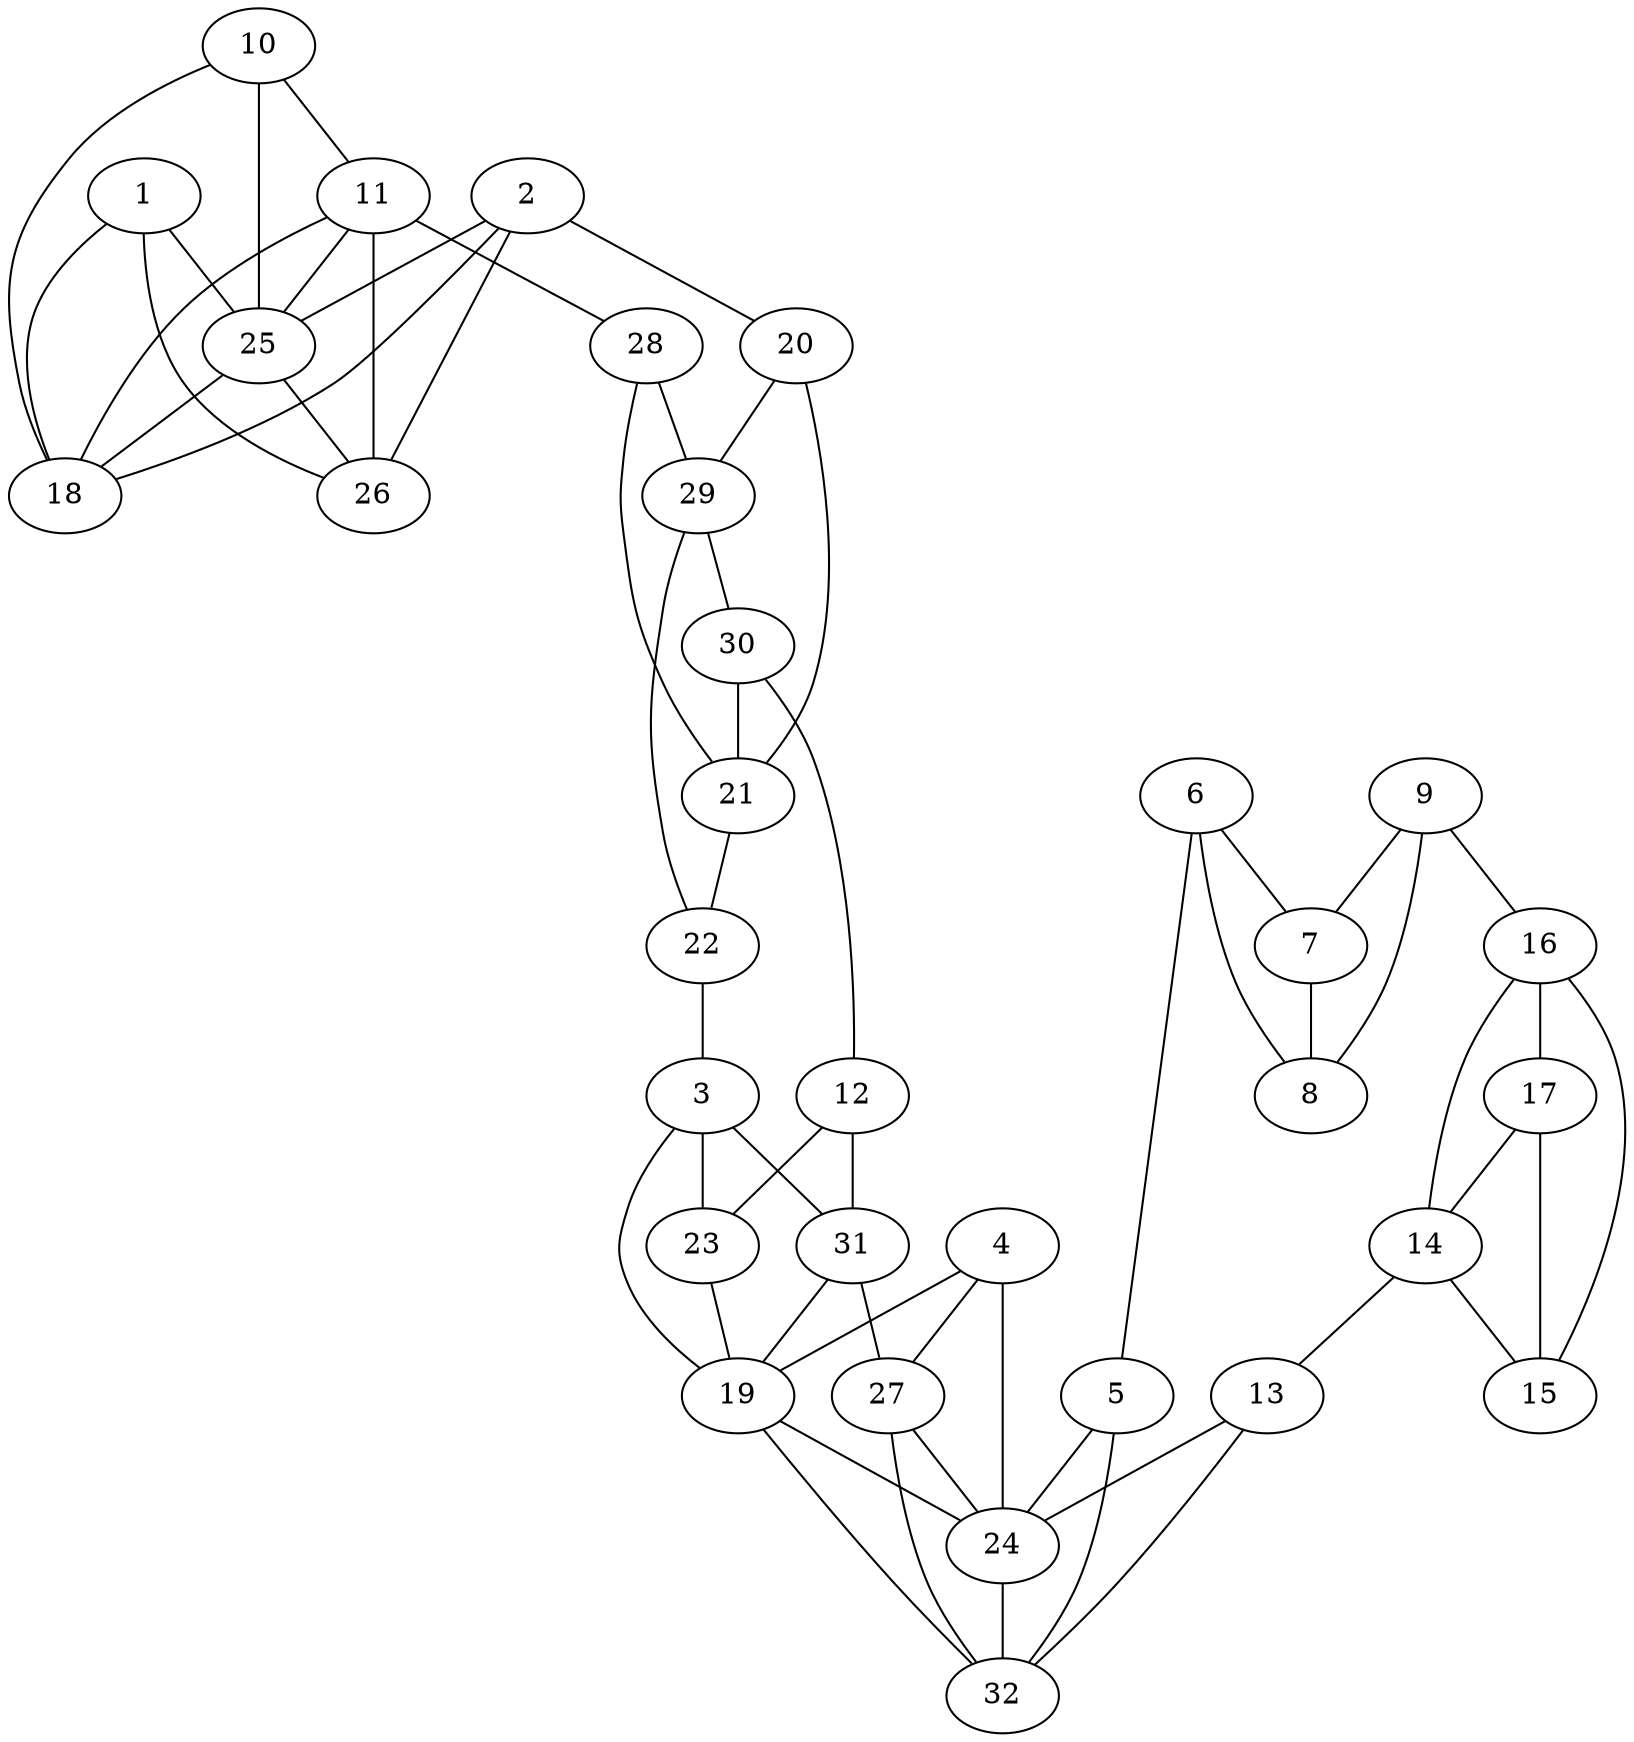 graph pdb1bsu {
	1	 [aaLength=15,
		sequence=RSDLINALYDENQKY,
		type=0];
	18	 [aaLength=3,
		sequence=IYP,
		type=1];
	1 -- 18	 [distance0="31.54789",
		frequency=1,
		type0=2];
	25	 [aaLength=3,
		sequence=IIS,
		type=1];
	1 -- 25	 [distance0="26.08197",
		frequency=1,
		type0=1];
	26	 [aaLength=4,
		sequence=IYPL,
		type=1];
	1 -- 26	 [distance0="31.54789",
		frequency=1,
		type0=3];
	2	 [aaLength=23,
		sequence=KVLSTIFELFSRPIINKIAEKHG,
		type=0];
	2 -- 18	 [distance0="12.42655",
		frequency=1,
		type0=1];
	20	 [aaLength=3,
		sequence=VEE,
		type=1];
	2 -- 20	 [distance0="2.0",
		frequency=1,
		type0=4];
	2 -- 25	 [distance0="17.76004",
		frequency=1,
		type0=3];
	2 -- 26	 [distance0="12.42655",
		frequency=1,
		type0=2];
	3	 [aaLength=3,
		sequence=DQY,
		type=0];
	23	 [aaLength=13,
		sequence=IAHWIIGYVYTRV,
		type=1];
	3 -- 23	 [distance0="27.63617",
		distance1="0.0",
		frequency=2,
		type0=1,
		type1=5];
	19	 [aaLength=3,
		sequence=YNI,
		type=1];
	3 -- 19	 [distance0="37.14509",
		frequency=1,
		type0=3];
	31	 [aaLength=13,
		sequence=IAHWIIGYVYTRV,
		type=1];
	3 -- 31	 [distance0="27.63617",
		frequency=1,
		type0=2];
	4	 [aaLength=3,
		sequence=NEL,
		type=0];
	4 -- 19	 [distance0="19.83052",
		frequency=1,
		type0=1];
	24	 [aaLength=10,
		sequence=KGVKVFLQDK,
		type=1];
	4 -- 24	 [distance0="22.00567",
		distance1="7.0",
		frequency=2,
		type0=3,
		type1=4];
	27	 [aaLength=3,
		sequence=YNI,
		type=1];
	4 -- 27	 [distance0="19.83052",
		frequency=1,
		type0=2];
	5	 [aaLength=4,
		sequence=WVIA,
		type=0];
	5 -- 24	 [distance0="25.81022",
		frequency=1,
		type0=1];
	32	 [aaLength=10,
		sequence=KGVKVFLQDK,
		type=1];
	5 -- 32	 [distance0="25.81022",
		frequency=1,
		type0=2];
	6	 [aaLength=6,
		sequence=KDFVEG,
		type=0];
	6 -- 5	 [distance0="26.61595",
		frequency=1,
		type0=2];
	7	 [aaLength=9,
		sequence=DEFLDYWRN,
		type=0];
	6 -- 7	 [distance0="23.60128",
		distance1="7.0",
		frequency=2,
		type0=1,
		type1=4];
	8	 [aaLength=6,
		sequence=QLRNDK,
		type=0];
	6 -- 8	 [distance0="33.72574",
		frequency=1,
		type0=3];
	7 -- 8	 [distance0="15.99215",
		distance1="5.0",
		frequency=2,
		type0=1,
		type1=4];
	9	 [aaLength=9,
		sequence=SEYRNWIYR,
		type=0];
	9 -- 7	 [distance0="25.68182",
		frequency=1,
		type0=2];
	9 -- 8	 [distance0="18.60817",
		frequency=1,
		type0=1];
	16	 [aaLength=5,
		sequence=QLRND,
		type=0];
	9 -- 16	 [distance0="39.03198",
		frequency=1,
		type0=3];
	10	 [aaLength=11,
		sequence=RSDLINALYDE,
		type=0];
	11	 [aaLength=23,
		sequence=KVLSTIFELFSRPIINKIAEKHG,
		type=0];
	10 -- 11	 [distance0="35.77386",
		frequency=1,
		type0=2];
	10 -- 18	 [distance0="36.15259",
		frequency=1,
		type0=3];
	10 -- 25	 [distance0="31.49619",
		distance1="8.0",
		frequency=2,
		type0=1,
		type1=4];
	11 -- 18	 [distance0="17.67575",
		frequency=1,
		type0=1];
	11 -- 25	 [distance0="21.75849",
		frequency=1,
		type0=3];
	11 -- 26	 [distance0="17.67575",
		frequency=1,
		type0=2];
	28	 [aaLength=3,
		sequence=VEE,
		type=1];
	11 -- 28	 [distance0="2.0",
		frequency=1,
		type0=4];
	12	 [aaLength=3,
		sequence=DQY,
		type=0];
	12 -- 23	 [distance0="20.25623",
		frequency=1,
		type0=1];
	12 -- 31	 [distance0="20.25623",
		distance1="0.0",
		frequency=2,
		type0=2,
		type1=5];
	13	 [aaLength=4,
		sequence=WVIA,
		type=0];
	13 -- 24	 [distance0="23.12508",
		frequency=1,
		type0=1];
	13 -- 32	 [distance0="23.12508",
		frequency=1,
		type0=2];
	14	 [aaLength=6,
		sequence=KDFVEG,
		type=0];
	15	 [aaLength=9,
		sequence=DEFLDYWRN,
		type=0];
	14 -- 15	 [distance0="17.04168",
		distance1="7.0",
		frequency=2,
		type0=1,
		type1=4];
	14 -- 13	 [distance0="24.68633",
		frequency=1,
		type0=2];
	14 -- 16	 [distance0="33.85685",
		frequency=1,
		type0=3];
	15 -- 16	 [distance0="22.99962",
		distance1="5.0",
		frequency=2,
		type0=2,
		type1=4];
	17	 [aaLength=9,
		sequence=SEYRNWIYR,
		type=0];
	16 -- 17	 [distance0="19.73327",
		distance1="5.0",
		frequency=2,
		type0=1,
		type1=4];
	17 -- 15	 [distance0="27.07897",
		frequency=1,
		type0=2];
	17 -- 14	 [distance0="37.27219",
		frequency=1,
		type0=3];
	19 -- 24	 [distance0="13.0",
		frequency=1,
		type0=2];
	21	 [aaLength=4,
		sequence=TLYK,
		type=1];
	20 -- 21	 [distance0="13.0",
		distance1="10.0",
		frequency=2,
		type0=2,
		type1=4];
	29	 [aaLength=4,
		sequence=TLYK,
		type=1];
	20 -- 29	 [distance0="13.0",
		frequency=1,
		type0=3];
	22	 [aaLength=11,
		sequence=IAIDIKTTYTN,
		type=1];
	21 -- 22	 [distance0="11.0",
		distance1="7.0",
		frequency=2,
		type0=2,
		type1=4];
	22 -- 3	 [distance0="28.0",
		frequency=1,
		type0=4];
	23 -- 19	 [distance0="22.0",
		distance1="9.0",
		frequency=2,
		type0=3,
		type1=4];
	24 -- 32	 [distance0="0.0",
		frequency=1,
		type0=1];
	25 -- 18	 [distance0="7.0",
		frequency=1,
		type0=1];
	25 -- 26	 [distance0="7.0",
		distance1="4.0",
		frequency=2,
		type0=2,
		type1=4];
	27 -- 24	 [distance0="13.0",
		frequency=1,
		type0=2];
	27 -- 32	 [distance0="13.0",
		distance1="10.0",
		frequency=2,
		type0=3,
		type1=4];
	28 -- 21	 [distance0="13.0",
		frequency=1,
		type0=2];
	28 -- 29	 [distance0="13.0",
		distance1="10.0",
		frequency=2,
		type0=3,
		type1=4];
	29 -- 22	 [distance0="11.0",
		frequency=1,
		type0=2];
	30	 [aaLength=11,
		sequence=IAIDIKTTYTN,
		type=1];
	29 -- 30	 [distance0="11.0",
		distance1="7.0",
		frequency=2,
		type0=3,
		type1=4];
	30 -- 12	 [distance0="28.0",
		frequency=1,
		type0=4];
	30 -- 21	 [distance0="11.0",
		frequency=1,
		type0=2];
	31 -- 19	 [distance0="22.0",
		frequency=1,
		type0=3];
	31 -- 27	 [distance0="9.0",
		frequency=1,
		type0=4];
	32 -- 19	 [distance0="13.0",
		frequency=1,
		type0=2];
}
